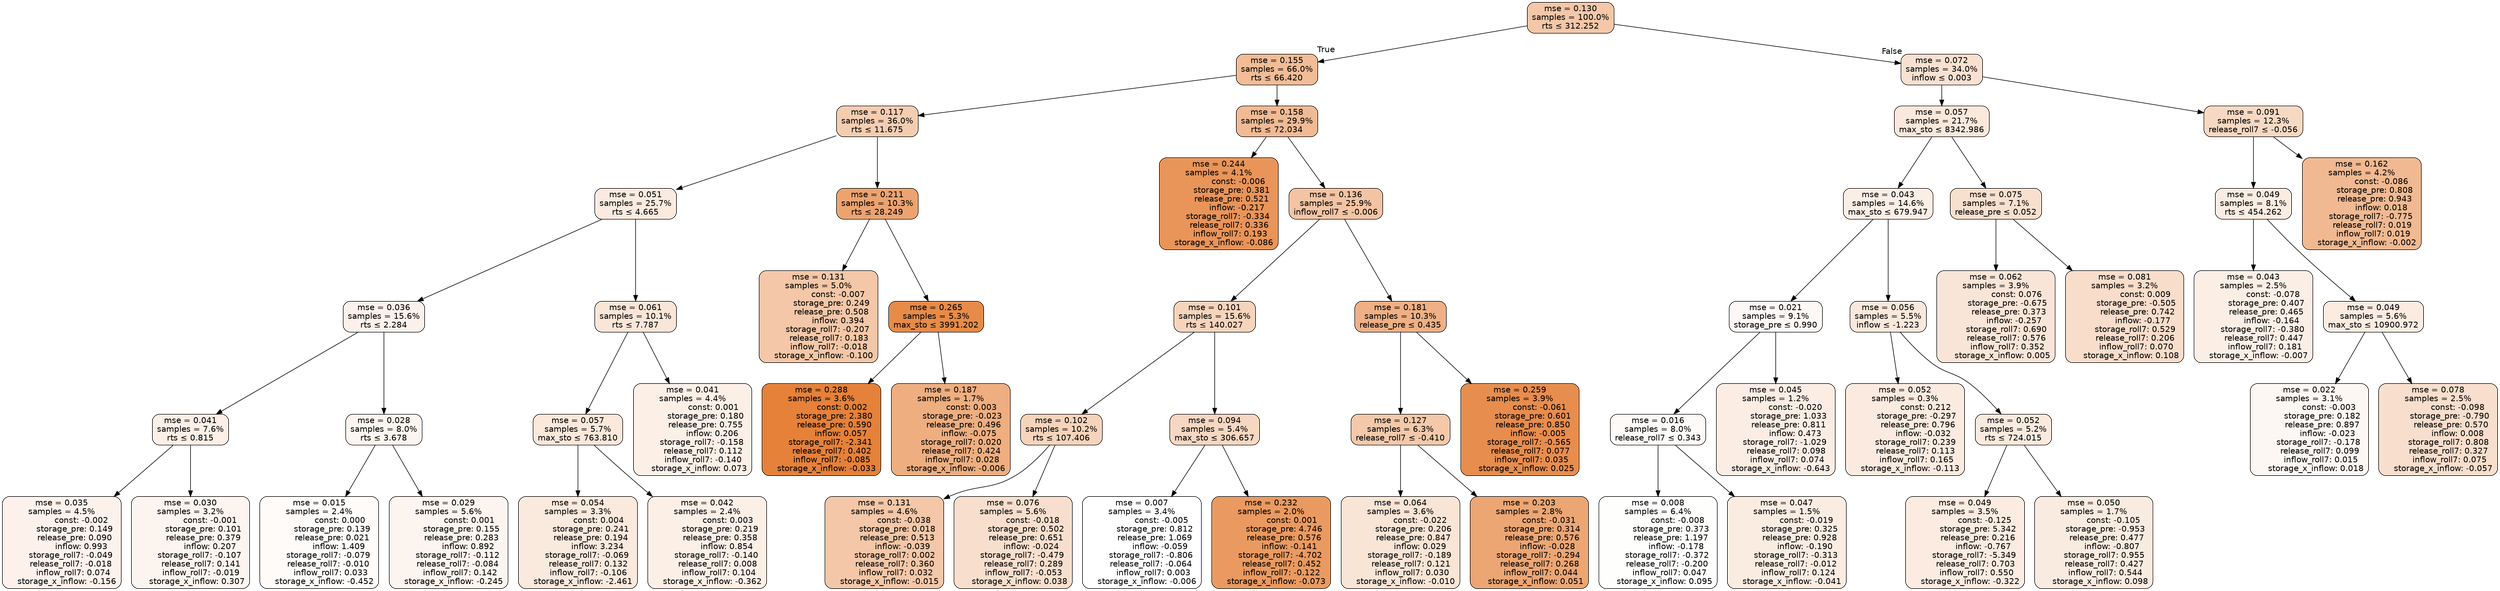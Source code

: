 digraph tree {
bgcolor="transparent"
node [shape=rectangle, style="filled, rounded", color="black", fontname=helvetica] ;
edge [fontname=helvetica] ;
	"0" [label="mse = 0.130
samples = 100.0%
rts &le; 312.252", fillcolor="#f3c7a8"]
	"1" [label="mse = 0.155
samples = 66.0%
rts &le; 66.420", fillcolor="#f1bc96"]
	"2" [label="mse = 0.117
samples = 36.0%
rts &le; 11.675", fillcolor="#f4cdb1"]
	"3" [label="mse = 0.051
samples = 25.7%
rts &le; 4.665", fillcolor="#faeadf"]
	"4" [label="mse = 0.036
samples = 15.6%
rts &le; 2.284", fillcolor="#fcf1ea"]
	"5" [label="mse = 0.041
samples = 7.6%
rts &le; 0.815", fillcolor="#fbefe6"]
	"6" [label="mse = 0.035
samples = 4.5%
               const: -0.002
          storage_pre: 0.149
          release_pre: 0.090
               inflow: 0.993
       storage_roll7: -0.049
       release_roll7: -0.018
         inflow_roll7: 0.074
    storage_x_inflow: -0.156", fillcolor="#fcf2eb"]
	"7" [label="mse = 0.030
samples = 3.2%
               const: -0.001
          storage_pre: 0.101
          release_pre: 0.379
               inflow: 0.207
       storage_roll7: -0.107
        release_roll7: 0.141
        inflow_roll7: -0.019
     storage_x_inflow: 0.307", fillcolor="#fcf4ee"]
	"8" [label="mse = 0.028
samples = 8.0%
rts &le; 3.678", fillcolor="#fcf5ef"]
	"9" [label="mse = 0.015
samples = 2.4%
                const: 0.000
          storage_pre: 0.139
          release_pre: 0.021
               inflow: 1.409
       storage_roll7: -0.079
       release_roll7: -0.010
         inflow_roll7: 0.033
    storage_x_inflow: -0.452", fillcolor="#fefbf9"]
	"10" [label="mse = 0.029
samples = 5.6%
                const: 0.001
          storage_pre: 0.155
          release_pre: 0.283
               inflow: 0.892
       storage_roll7: -0.112
       release_roll7: -0.084
         inflow_roll7: 0.142
    storage_x_inflow: -0.245", fillcolor="#fcf4ee"]
	"11" [label="mse = 0.061
samples = 10.1%
rts &le; 7.787", fillcolor="#f9e6d8"]
	"12" [label="mse = 0.057
samples = 5.7%
max_sto &le; 763.810", fillcolor="#fae8db"]
	"13" [label="mse = 0.054
samples = 3.3%
                const: 0.004
          storage_pre: 0.241
          release_pre: 0.194
               inflow: 3.234
       storage_roll7: -0.069
        release_roll7: 0.132
        inflow_roll7: -0.106
    storage_x_inflow: -2.461", fillcolor="#fae9dd"]
	"14" [label="mse = 0.042
samples = 2.4%
                const: 0.003
          storage_pre: 0.219
          release_pre: 0.358
               inflow: 0.854
       storage_roll7: -0.140
        release_roll7: 0.008
         inflow_roll7: 0.104
    storage_x_inflow: -0.362", fillcolor="#fbefe6"]
	"15" [label="mse = 0.041
samples = 4.4%
                const: 0.001
          storage_pre: 0.180
          release_pre: 0.755
               inflow: 0.206
       storage_roll7: -0.158
        release_roll7: 0.112
        inflow_roll7: -0.140
     storage_x_inflow: 0.073", fillcolor="#fbefe6"]
	"16" [label="mse = 0.211
samples = 10.3%
rts &le; 28.249", fillcolor="#eca36f"]
	"17" [label="mse = 0.131
samples = 5.0%
               const: -0.007
          storage_pre: 0.249
          release_pre: 0.508
               inflow: 0.394
       storage_roll7: -0.207
        release_roll7: 0.183
        inflow_roll7: -0.018
    storage_x_inflow: -0.100", fillcolor="#f3c7a7"]
	"18" [label="mse = 0.265
samples = 5.3%
max_sto &le; 3991.202", fillcolor="#e78b48"]
	"19" [label="mse = 0.288
samples = 3.6%
                const: 0.002
          storage_pre: 2.380
          release_pre: 0.590
               inflow: 0.057
       storage_roll7: -2.341
        release_roll7: 0.402
        inflow_roll7: -0.085
    storage_x_inflow: -0.033", fillcolor="#e58139"]
	"20" [label="mse = 0.187
samples = 1.7%
                const: 0.003
         storage_pre: -0.023
          release_pre: 0.496
              inflow: -0.075
        storage_roll7: 0.020
        release_roll7: 0.424
         inflow_roll7: 0.028
    storage_x_inflow: -0.006", fillcolor="#eeae7f"]
	"21" [label="mse = 0.158
samples = 29.9%
rts &le; 72.034", fillcolor="#f0ba94"]
	"22" [label="mse = 0.244
samples = 4.1%
               const: -0.006
          storage_pre: 0.381
          release_pre: 0.521
              inflow: -0.217
       storage_roll7: -0.334
        release_roll7: 0.336
         inflow_roll7: 0.193
    storage_x_inflow: -0.086", fillcolor="#e99458"]
	"23" [label="mse = 0.136
samples = 25.9%
inflow_roll7 &le; -0.006", fillcolor="#f3c4a3"]
	"24" [label="mse = 0.101
samples = 15.6%
rts &le; 140.027", fillcolor="#f6d4bc"]
	"25" [label="mse = 0.102
samples = 10.2%
rts &le; 107.406", fillcolor="#f6d4bb"]
	"26" [label="mse = 0.131
samples = 4.6%
               const: -0.038
          storage_pre: 0.018
          release_pre: 0.513
              inflow: -0.039
        storage_roll7: 0.002
        release_roll7: 0.360
         inflow_roll7: 0.032
    storage_x_inflow: -0.015", fillcolor="#f3c7a7"]
	"27" [label="mse = 0.076
samples = 5.6%
               const: -0.018
          storage_pre: 0.502
          release_pre: 0.651
              inflow: -0.024
       storage_roll7: -0.479
        release_roll7: 0.289
        inflow_roll7: -0.053
     storage_x_inflow: 0.038", fillcolor="#f8dfcd"]
	"28" [label="mse = 0.094
samples = 5.4%
max_sto &le; 306.657", fillcolor="#f6d7c1"]
	"29" [label="mse = 0.007
samples = 3.4%
               const: -0.005
          storage_pre: 0.812
          release_pre: 1.069
              inflow: -0.059
       storage_roll7: -0.806
       release_roll7: -0.064
         inflow_roll7: 0.003
    storage_x_inflow: -0.006", fillcolor="#ffffff"]
	"30" [label="mse = 0.232
samples = 2.0%
                const: 0.001
          storage_pre: 4.746
          release_pre: 0.576
              inflow: -0.141
       storage_roll7: -4.702
        release_roll7: 0.452
        inflow_roll7: -0.122
    storage_x_inflow: -0.073", fillcolor="#ea9a60"]
	"31" [label="mse = 0.181
samples = 10.3%
release_pre &le; 0.435", fillcolor="#eeb084"]
	"32" [label="mse = 0.127
samples = 6.3%
release_roll7 &le; -0.410", fillcolor="#f3c9aa"]
	"33" [label="mse = 0.064
samples = 3.6%
               const: -0.022
          storage_pre: 0.206
          release_pre: 0.847
               inflow: 0.029
       storage_roll7: -0.189
        release_roll7: 0.121
         inflow_roll7: 0.030
    storage_x_inflow: -0.010", fillcolor="#f9e5d6"]
	"34" [label="mse = 0.203
samples = 2.8%
               const: -0.031
          storage_pre: 0.314
          release_pre: 0.576
              inflow: -0.028
       storage_roll7: -0.294
        release_roll7: 0.268
         inflow_roll7: 0.044
     storage_x_inflow: 0.051", fillcolor="#eca674"]
	"35" [label="mse = 0.259
samples = 3.9%
               const: -0.061
          storage_pre: 0.601
          release_pre: 0.850
              inflow: -0.005
       storage_roll7: -0.565
        release_roll7: 0.077
         inflow_roll7: 0.035
     storage_x_inflow: 0.025", fillcolor="#e78d4d"]
	"36" [label="mse = 0.072
samples = 34.0%
inflow &le; 0.003", fillcolor="#f8e1d0"]
	"37" [label="mse = 0.057
samples = 21.7%
max_sto &le; 8342.986", fillcolor="#fae8db"]
	"38" [label="mse = 0.043
samples = 14.6%
max_sto &le; 679.947", fillcolor="#fbeee5"]
	"39" [label="mse = 0.021
samples = 9.1%
storage_pre &le; 0.990", fillcolor="#fdf8f5"]
	"40" [label="mse = 0.016
samples = 8.0%
release_roll7 &le; 0.343", fillcolor="#fefaf8"]
	"41" [label="mse = 0.008
samples = 6.4%
               const: -0.008
          storage_pre: 0.373
          release_pre: 1.197
              inflow: -0.178
       storage_roll7: -0.372
       release_roll7: -0.200
         inflow_roll7: 0.047
     storage_x_inflow: 0.095", fillcolor="#fefefd"]
	"42" [label="mse = 0.047
samples = 1.5%
               const: -0.019
          storage_pre: 0.325
          release_pre: 0.928
              inflow: -0.190
       storage_roll7: -0.313
       release_roll7: -0.012
         inflow_roll7: 0.124
    storage_x_inflow: -0.041", fillcolor="#fbece2"]
	"43" [label="mse = 0.045
samples = 1.2%
               const: -0.020
          storage_pre: 1.033
          release_pre: 0.811
               inflow: 0.473
       storage_roll7: -1.029
        release_roll7: 0.098
         inflow_roll7: 0.074
    storage_x_inflow: -0.643", fillcolor="#fbede4"]
	"44" [label="mse = 0.056
samples = 5.5%
inflow &le; -1.223", fillcolor="#fae8dc"]
	"45" [label="mse = 0.052
samples = 0.3%
                const: 0.212
         storage_pre: -0.297
          release_pre: 0.796
              inflow: -0.032
        storage_roll7: 0.239
        release_roll7: 0.113
         inflow_roll7: 0.165
    storage_x_inflow: -0.113", fillcolor="#faeadf"]
	"46" [label="mse = 0.052
samples = 5.2%
rts &le; 724.015", fillcolor="#faeade"]
	"47" [label="mse = 0.049
samples = 3.5%
               const: -0.125
          storage_pre: 5.342
          release_pre: 0.216
              inflow: -0.767
       storage_roll7: -5.349
        release_roll7: 0.703
         inflow_roll7: 0.550
    storage_x_inflow: -0.322", fillcolor="#fbebe0"]
	"48" [label="mse = 0.050
samples = 1.7%
               const: -0.105
         storage_pre: -0.953
          release_pre: 0.477
              inflow: -0.807
        storage_roll7: 0.955
        release_roll7: 0.427
         inflow_roll7: 0.544
     storage_x_inflow: 0.098", fillcolor="#faebe0"]
	"49" [label="mse = 0.075
samples = 7.1%
release_pre &le; 0.052", fillcolor="#f8e0ce"]
	"50" [label="mse = 0.062
samples = 3.9%
                const: 0.076
         storage_pre: -0.675
          release_pre: 0.373
              inflow: -0.257
        storage_roll7: 0.690
        release_roll7: 0.576
         inflow_roll7: 0.352
     storage_x_inflow: 0.005", fillcolor="#f9e5d7"]
	"51" [label="mse = 0.081
samples = 3.2%
                const: 0.009
         storage_pre: -0.505
          release_pre: 0.742
              inflow: -0.177
        storage_roll7: 0.529
        release_roll7: 0.206
         inflow_roll7: 0.070
     storage_x_inflow: 0.108", fillcolor="#f8ddca"]
	"52" [label="mse = 0.091
samples = 12.3%
release_roll7 &le; -0.056", fillcolor="#f7d9c3"]
	"53" [label="mse = 0.049
samples = 8.1%
rts &le; 454.262", fillcolor="#fbece1"]
	"54" [label="mse = 0.043
samples = 2.5%
               const: -0.078
          storage_pre: 0.407
          release_pre: 0.465
              inflow: -0.164
       storage_roll7: -0.380
        release_roll7: 0.447
         inflow_roll7: 0.181
    storage_x_inflow: -0.007", fillcolor="#fbeee5"]
	"55" [label="mse = 0.049
samples = 5.6%
max_sto &le; 10900.972", fillcolor="#fbebe1"]
	"56" [label="mse = 0.022
samples = 3.1%
               const: -0.003
          storage_pre: 0.182
          release_pre: 0.897
              inflow: -0.023
       storage_roll7: -0.178
        release_roll7: 0.099
         inflow_roll7: 0.015
     storage_x_inflow: 0.018", fillcolor="#fdf7f3"]
	"57" [label="mse = 0.078
samples = 2.5%
               const: -0.098
         storage_pre: -0.790
          release_pre: 0.570
               inflow: 0.008
        storage_roll7: 0.808
        release_roll7: 0.327
         inflow_roll7: 0.075
    storage_x_inflow: -0.057", fillcolor="#f8decc"]
	"58" [label="mse = 0.162
samples = 4.2%
               const: -0.086
          storage_pre: 0.808
          release_pre: 0.943
               inflow: 0.018
       storage_roll7: -0.775
        release_roll7: 0.019
         inflow_roll7: 0.019
    storage_x_inflow: -0.002", fillcolor="#f0b991"]

	"0" -> "1" [labeldistance=2.5, labelangle=45, headlabel="True"]
	"1" -> "2"
	"2" -> "3"
	"3" -> "4"
	"4" -> "5"
	"5" -> "6"
	"5" -> "7"
	"4" -> "8"
	"8" -> "9"
	"8" -> "10"
	"3" -> "11"
	"11" -> "12"
	"12" -> "13"
	"12" -> "14"
	"11" -> "15"
	"2" -> "16"
	"16" -> "17"
	"16" -> "18"
	"18" -> "19"
	"18" -> "20"
	"1" -> "21"
	"21" -> "22"
	"21" -> "23"
	"23" -> "24"
	"24" -> "25"
	"25" -> "26"
	"25" -> "27"
	"24" -> "28"
	"28" -> "29"
	"28" -> "30"
	"23" -> "31"
	"31" -> "32"
	"32" -> "33"
	"32" -> "34"
	"31" -> "35"
	"0" -> "36" [labeldistance=2.5, labelangle=-45, headlabel="False"]
	"36" -> "37"
	"37" -> "38"
	"38" -> "39"
	"39" -> "40"
	"40" -> "41"
	"40" -> "42"
	"39" -> "43"
	"38" -> "44"
	"44" -> "45"
	"44" -> "46"
	"46" -> "47"
	"46" -> "48"
	"37" -> "49"
	"49" -> "50"
	"49" -> "51"
	"36" -> "52"
	"52" -> "53"
	"53" -> "54"
	"53" -> "55"
	"55" -> "56"
	"55" -> "57"
	"52" -> "58"
}